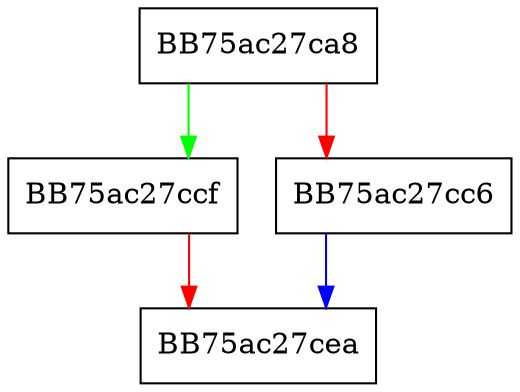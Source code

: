 digraph ZSTD_noCompressBlock {
  node [shape="box"];
  graph [splines=ortho];
  BB75ac27ca8 -> BB75ac27ccf [color="green"];
  BB75ac27ca8 -> BB75ac27cc6 [color="red"];
  BB75ac27cc6 -> BB75ac27cea [color="blue"];
  BB75ac27ccf -> BB75ac27cea [color="red"];
}